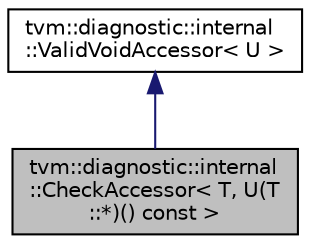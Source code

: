 digraph "tvm::diagnostic::internal::CheckAccessor&lt; T, U(T::*)() const &gt;"
{
 // LATEX_PDF_SIZE
  edge [fontname="Helvetica",fontsize="10",labelfontname="Helvetica",labelfontsize="10"];
  node [fontname="Helvetica",fontsize="10",shape=record];
  Node1 [label="tvm::diagnostic::internal\l::CheckAccessor\< T, U(T\l::*)() const \>",height=0.2,width=0.4,color="black", fillcolor="grey75", style="filled", fontcolor="black",tooltip=" "];
  Node2 -> Node1 [dir="back",color="midnightblue",fontsize="10",style="solid",fontname="Helvetica"];
  Node2 [label="tvm::diagnostic::internal\l::ValidVoidAccessor\< U \>",height=0.2,width=0.4,color="black", fillcolor="white", style="filled",URL="$structtvm_1_1diagnostic_1_1internal_1_1ValidVoidAccessor.html",tooltip=" "];
}
